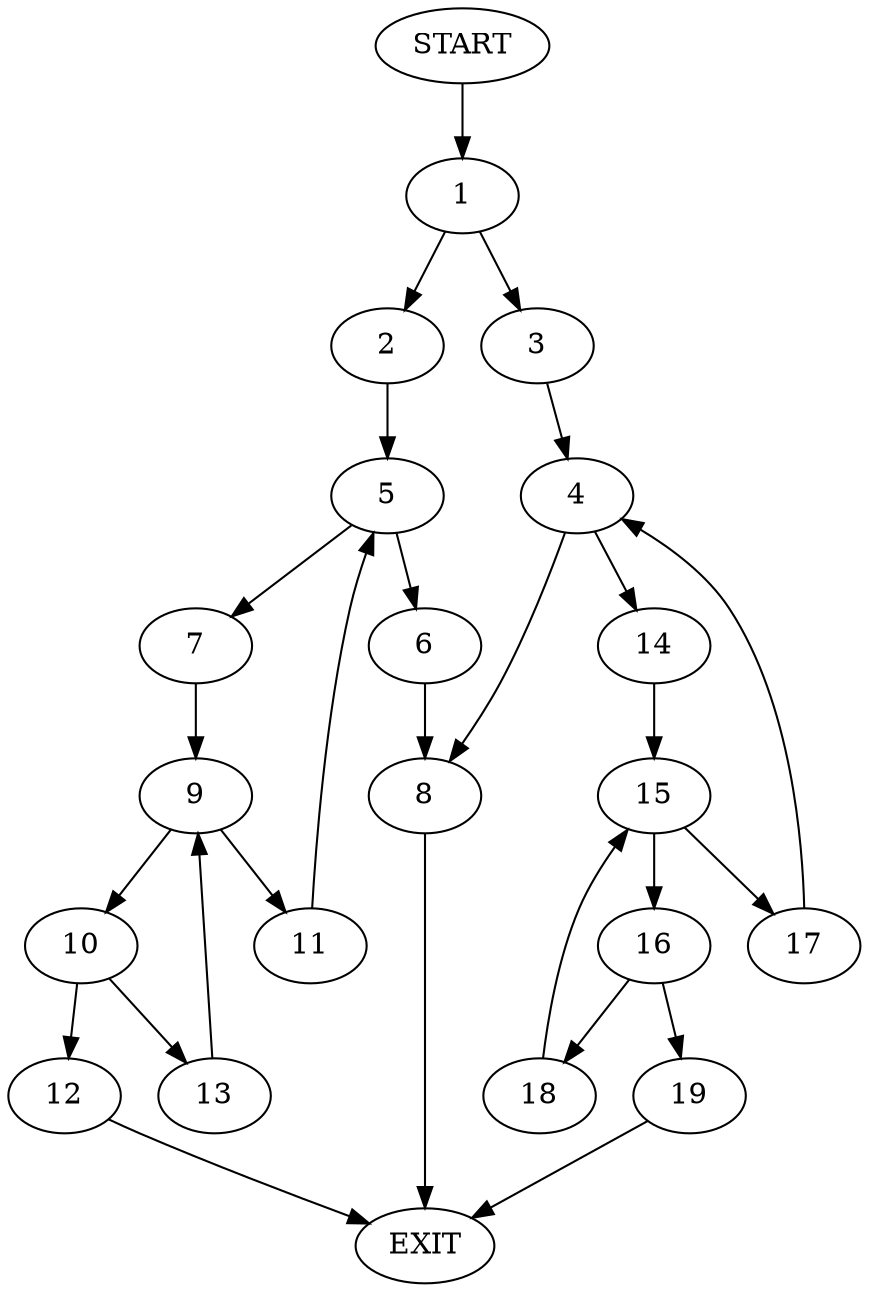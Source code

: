 digraph {
0 [label="START"]
20 [label="EXIT"]
0 -> 1
1 -> 2
1 -> 3
3 -> 4
2 -> 5
5 -> 6
5 -> 7
6 -> 8
7 -> 9
9 -> 10
9 -> 11
11 -> 5
10 -> 12
10 -> 13
13 -> 9
12 -> 20
8 -> 20
4 -> 14
4 -> 8
14 -> 15
15 -> 16
15 -> 17
16 -> 18
16 -> 19
17 -> 4
19 -> 20
18 -> 15
}
